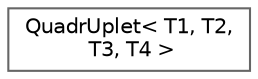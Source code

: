 digraph "Graphical Class Hierarchy"
{
 // LATEX_PDF_SIZE
  bgcolor="transparent";
  edge [fontname=Helvetica,fontsize=10,labelfontname=Helvetica,labelfontsize=10];
  node [fontname=Helvetica,fontsize=10,shape=box,height=0.2,width=0.4];
  rankdir="LR";
  Node0 [id="Node000000",label="QuadrUplet\< T1, T2,\l T3, T4 \>",height=0.2,width=0.4,color="grey40", fillcolor="white", style="filled",URL="$classQuadrUplet.html",tooltip="A template class to hold four values of different types."];
}
